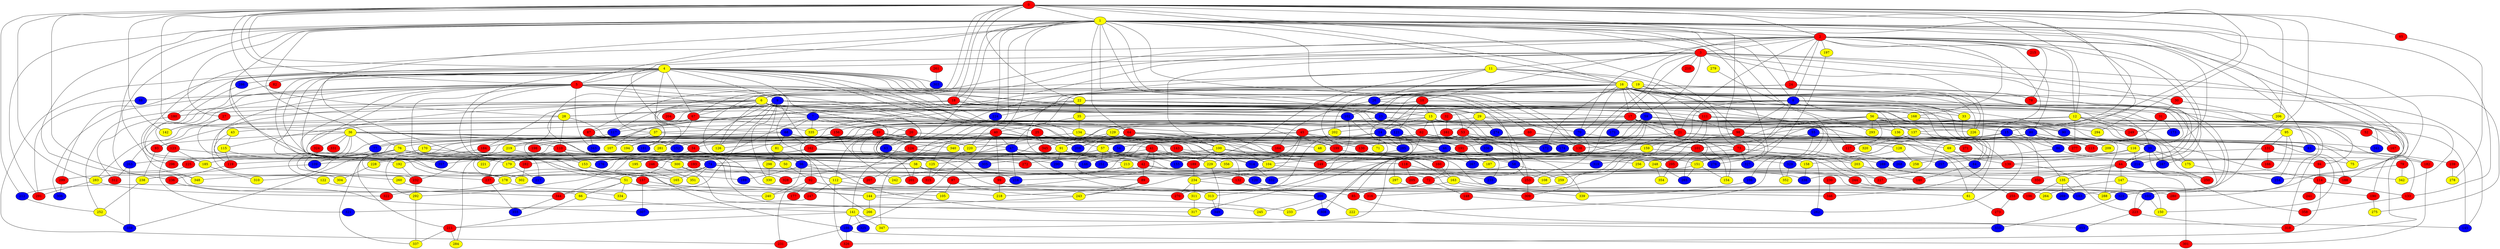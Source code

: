 graph {
0 [style = filled fillcolor = red];
1 [style = filled fillcolor = yellow];
2 [style = filled fillcolor = red];
3 [style = filled fillcolor = red];
4 [style = filled fillcolor = yellow];
5 [style = filled fillcolor = red];
6 [style = filled fillcolor = yellow];
7 [style = filled fillcolor = blue];
8 [style = filled fillcolor = blue];
9 [style = filled fillcolor = blue];
10 [style = filled fillcolor = red];
11 [style = filled fillcolor = yellow];
12 [style = filled fillcolor = yellow];
13 [style = filled fillcolor = yellow];
14 [style = filled fillcolor = blue];
15 [style = filled fillcolor = blue];
16 [style = filled fillcolor = yellow];
17 [style = filled fillcolor = red];
18 [style = filled fillcolor = red];
19 [style = filled fillcolor = yellow];
20 [style = filled fillcolor = red];
21 [style = filled fillcolor = red];
22 [style = filled fillcolor = yellow];
23 [style = filled fillcolor = blue];
24 [style = filled fillcolor = red];
25 [style = filled fillcolor = red];
26 [style = filled fillcolor = blue];
27 [style = filled fillcolor = red];
28 [style = filled fillcolor = yellow];
29 [style = filled fillcolor = yellow];
30 [style = filled fillcolor = red];
31 [style = filled fillcolor = red];
32 [style = filled fillcolor = red];
33 [style = filled fillcolor = yellow];
34 [style = filled fillcolor = red];
35 [style = filled fillcolor = yellow];
36 [style = filled fillcolor = yellow];
37 [style = filled fillcolor = yellow];
38 [style = filled fillcolor = yellow];
39 [style = filled fillcolor = blue];
40 [style = filled fillcolor = red];
41 [style = filled fillcolor = red];
42 [style = filled fillcolor = red];
43 [style = filled fillcolor = yellow];
44 [style = filled fillcolor = red];
45 [style = filled fillcolor = red];
46 [style = filled fillcolor = blue];
47 [style = filled fillcolor = blue];
48 [style = filled fillcolor = yellow];
49 [style = filled fillcolor = red];
50 [style = filled fillcolor = yellow];
51 [style = filled fillcolor = yellow];
52 [style = filled fillcolor = red];
53 [style = filled fillcolor = red];
54 [style = filled fillcolor = blue];
55 [style = filled fillcolor = blue];
56 [style = filled fillcolor = yellow];
57 [style = filled fillcolor = yellow];
58 [style = filled fillcolor = blue];
59 [style = filled fillcolor = blue];
60 [style = filled fillcolor = red];
61 [style = filled fillcolor = yellow];
62 [style = filled fillcolor = red];
63 [style = filled fillcolor = blue];
64 [style = filled fillcolor = red];
65 [style = filled fillcolor = red];
66 [style = filled fillcolor = yellow];
67 [style = filled fillcolor = red];
68 [style = filled fillcolor = blue];
69 [style = filled fillcolor = yellow];
70 [style = filled fillcolor = blue];
71 [style = filled fillcolor = yellow];
72 [style = filled fillcolor = red];
73 [style = filled fillcolor = red];
74 [style = filled fillcolor = blue];
75 [style = filled fillcolor = yellow];
76 [style = filled fillcolor = yellow];
77 [style = filled fillcolor = blue];
78 [style = filled fillcolor = red];
79 [style = filled fillcolor = red];
80 [style = filled fillcolor = blue];
81 [style = filled fillcolor = yellow];
82 [style = filled fillcolor = red];
83 [style = filled fillcolor = blue];
84 [style = filled fillcolor = blue];
85 [style = filled fillcolor = red];
86 [style = filled fillcolor = blue];
87 [style = filled fillcolor = red];
88 [style = filled fillcolor = blue];
89 [style = filled fillcolor = red];
90 [style = filled fillcolor = blue];
91 [style = filled fillcolor = yellow];
92 [style = filled fillcolor = red];
93 [style = filled fillcolor = red];
94 [style = filled fillcolor = red];
95 [style = filled fillcolor = yellow];
96 [style = filled fillcolor = blue];
97 [style = filled fillcolor = red];
98 [style = filled fillcolor = red];
99 [style = filled fillcolor = red];
100 [style = filled fillcolor = yellow];
101 [style = filled fillcolor = red];
102 [style = filled fillcolor = blue];
103 [style = filled fillcolor = blue];
104 [style = filled fillcolor = yellow];
105 [style = filled fillcolor = yellow];
106 [style = filled fillcolor = blue];
107 [style = filled fillcolor = yellow];
108 [style = filled fillcolor = yellow];
109 [style = filled fillcolor = blue];
110 [style = filled fillcolor = red];
111 [style = filled fillcolor = red];
112 [style = filled fillcolor = yellow];
113 [style = filled fillcolor = red];
114 [style = filled fillcolor = red];
115 [style = filled fillcolor = yellow];
116 [style = filled fillcolor = yellow];
117 [style = filled fillcolor = blue];
118 [style = filled fillcolor = red];
119 [style = filled fillcolor = red];
120 [style = filled fillcolor = blue];
121 [style = filled fillcolor = blue];
122 [style = filled fillcolor = yellow];
123 [style = filled fillcolor = red];
124 [style = filled fillcolor = red];
125 [style = filled fillcolor = yellow];
126 [style = filled fillcolor = yellow];
127 [style = filled fillcolor = red];
128 [style = filled fillcolor = yellow];
129 [style = filled fillcolor = yellow];
130 [style = filled fillcolor = red];
131 [style = filled fillcolor = red];
132 [style = filled fillcolor = red];
133 [style = filled fillcolor = red];
134 [style = filled fillcolor = yellow];
135 [style = filled fillcolor = yellow];
136 [style = filled fillcolor = yellow];
137 [style = filled fillcolor = yellow];
138 [style = filled fillcolor = red];
139 [style = filled fillcolor = red];
140 [style = filled fillcolor = red];
141 [style = filled fillcolor = yellow];
142 [style = filled fillcolor = yellow];
143 [style = filled fillcolor = red];
144 [style = filled fillcolor = yellow];
145 [style = filled fillcolor = blue];
146 [style = filled fillcolor = blue];
147 [style = filled fillcolor = yellow];
148 [style = filled fillcolor = red];
149 [style = filled fillcolor = red];
150 [style = filled fillcolor = yellow];
151 [style = filled fillcolor = yellow];
152 [style = filled fillcolor = blue];
153 [style = filled fillcolor = yellow];
154 [style = filled fillcolor = yellow];
155 [style = filled fillcolor = blue];
156 [style = filled fillcolor = red];
157 [style = filled fillcolor = red];
158 [style = filled fillcolor = yellow];
159 [style = filled fillcolor = yellow];
160 [style = filled fillcolor = red];
161 [style = filled fillcolor = red];
162 [style = filled fillcolor = red];
163 [style = filled fillcolor = yellow];
164 [style = filled fillcolor = red];
165 [style = filled fillcolor = yellow];
166 [style = filled fillcolor = red];
167 [style = filled fillcolor = red];
168 [style = filled fillcolor = yellow];
169 [style = filled fillcolor = blue];
170 [style = filled fillcolor = yellow];
171 [style = filled fillcolor = blue];
172 [style = filled fillcolor = blue];
173 [style = filled fillcolor = blue];
174 [style = filled fillcolor = blue];
175 [style = filled fillcolor = yellow];
176 [style = filled fillcolor = blue];
177 [style = filled fillcolor = red];
178 [style = filled fillcolor = yellow];
179 [style = filled fillcolor = yellow];
180 [style = filled fillcolor = red];
181 [style = filled fillcolor = blue];
182 [style = filled fillcolor = red];
183 [style = filled fillcolor = blue];
184 [style = filled fillcolor = red];
185 [style = filled fillcolor = yellow];
186 [style = filled fillcolor = blue];
187 [style = filled fillcolor = yellow];
188 [style = filled fillcolor = red];
189 [style = filled fillcolor = red];
190 [style = filled fillcolor = red];
191 [style = filled fillcolor = red];
192 [style = filled fillcolor = yellow];
193 [style = filled fillcolor = red];
194 [style = filled fillcolor = yellow];
195 [style = filled fillcolor = yellow];
196 [style = filled fillcolor = red];
197 [style = filled fillcolor = yellow];
198 [style = filled fillcolor = red];
199 [style = filled fillcolor = red];
200 [style = filled fillcolor = blue];
201 [style = filled fillcolor = red];
202 [style = filled fillcolor = yellow];
203 [style = filled fillcolor = yellow];
204 [style = filled fillcolor = red];
205 [style = filled fillcolor = red];
206 [style = filled fillcolor = yellow];
207 [style = filled fillcolor = red];
208 [style = filled fillcolor = blue];
209 [style = filled fillcolor = yellow];
210 [style = filled fillcolor = red];
211 [style = filled fillcolor = red];
212 [style = filled fillcolor = blue];
213 [style = filled fillcolor = yellow];
214 [style = filled fillcolor = blue];
215 [style = filled fillcolor = red];
216 [style = filled fillcolor = blue];
217 [style = filled fillcolor = blue];
218 [style = filled fillcolor = yellow];
219 [style = filled fillcolor = yellow];
220 [style = filled fillcolor = yellow];
221 [style = filled fillcolor = yellow];
222 [style = filled fillcolor = yellow];
223 [style = filled fillcolor = red];
224 [style = filled fillcolor = blue];
225 [style = filled fillcolor = red];
226 [style = filled fillcolor = yellow];
227 [style = filled fillcolor = red];
228 [style = filled fillcolor = yellow];
229 [style = filled fillcolor = yellow];
230 [style = filled fillcolor = red];
231 [style = filled fillcolor = red];
232 [style = filled fillcolor = red];
233 [style = filled fillcolor = yellow];
234 [style = filled fillcolor = yellow];
235 [style = filled fillcolor = blue];
236 [style = filled fillcolor = red];
237 [style = filled fillcolor = red];
238 [style = filled fillcolor = yellow];
239 [style = filled fillcolor = red];
240 [style = filled fillcolor = yellow];
241 [style = filled fillcolor = red];
242 [style = filled fillcolor = yellow];
243 [style = filled fillcolor = yellow];
244 [style = filled fillcolor = red];
245 [style = filled fillcolor = yellow];
246 [style = filled fillcolor = red];
247 [style = filled fillcolor = red];
248 [style = filled fillcolor = yellow];
249 [style = filled fillcolor = red];
250 [style = filled fillcolor = red];
251 [style = filled fillcolor = blue];
252 [style = filled fillcolor = yellow];
253 [style = filled fillcolor = red];
254 [style = filled fillcolor = blue];
255 [style = filled fillcolor = red];
256 [style = filled fillcolor = yellow];
257 [style = filled fillcolor = blue];
258 [style = filled fillcolor = yellow];
259 [style = filled fillcolor = yellow];
260 [style = filled fillcolor = yellow];
261 [style = filled fillcolor = red];
262 [style = filled fillcolor = blue];
263 [style = filled fillcolor = blue];
264 [style = filled fillcolor = yellow];
265 [style = filled fillcolor = blue];
266 [style = filled fillcolor = yellow];
267 [style = filled fillcolor = blue];
268 [style = filled fillcolor = blue];
269 [style = filled fillcolor = blue];
270 [style = filled fillcolor = red];
271 [style = filled fillcolor = red];
272 [style = filled fillcolor = red];
273 [style = filled fillcolor = red];
274 [style = filled fillcolor = blue];
275 [style = filled fillcolor = yellow];
276 [style = filled fillcolor = blue];
277 [style = filled fillcolor = red];
278 [style = filled fillcolor = yellow];
279 [style = filled fillcolor = yellow];
280 [style = filled fillcolor = red];
281 [style = filled fillcolor = yellow];
282 [style = filled fillcolor = red];
283 [style = filled fillcolor = yellow];
284 [style = filled fillcolor = yellow];
285 [style = filled fillcolor = blue];
286 [style = filled fillcolor = blue];
287 [style = filled fillcolor = blue];
288 [style = filled fillcolor = yellow];
289 [style = filled fillcolor = blue];
290 [style = filled fillcolor = blue];
291 [style = filled fillcolor = red];
292 [style = filled fillcolor = yellow];
293 [style = filled fillcolor = yellow];
294 [style = filled fillcolor = yellow];
295 [style = filled fillcolor = red];
296 [style = filled fillcolor = red];
297 [style = filled fillcolor = yellow];
298 [style = filled fillcolor = yellow];
299 [style = filled fillcolor = red];
300 [style = filled fillcolor = yellow];
301 [style = filled fillcolor = red];
302 [style = filled fillcolor = yellow];
303 [style = filled fillcolor = blue];
304 [style = filled fillcolor = yellow];
305 [style = filled fillcolor = blue];
306 [style = filled fillcolor = blue];
307 [style = filled fillcolor = blue];
308 [style = filled fillcolor = blue];
309 [style = filled fillcolor = red];
310 [style = filled fillcolor = yellow];
311 [style = filled fillcolor = yellow];
312 [style = filled fillcolor = red];
313 [style = filled fillcolor = yellow];
314 [style = filled fillcolor = blue];
315 [style = filled fillcolor = red];
316 [style = filled fillcolor = red];
317 [style = filled fillcolor = yellow];
318 [style = filled fillcolor = red];
319 [style = filled fillcolor = blue];
320 [style = filled fillcolor = yellow];
321 [style = filled fillcolor = blue];
322 [style = filled fillcolor = red];
323 [style = filled fillcolor = blue];
324 [style = filled fillcolor = red];
325 [style = filled fillcolor = blue];
326 [style = filled fillcolor = red];
327 [style = filled fillcolor = blue];
328 [style = filled fillcolor = red];
329 [style = filled fillcolor = blue];
330 [style = filled fillcolor = yellow];
331 [style = filled fillcolor = red];
332 [style = filled fillcolor = blue];
333 [style = filled fillcolor = blue];
334 [style = filled fillcolor = yellow];
335 [style = filled fillcolor = yellow];
336 [style = filled fillcolor = blue];
337 [style = filled fillcolor = yellow];
338 [style = filled fillcolor = blue];
339 [style = filled fillcolor = yellow];
340 [style = filled fillcolor = yellow];
341 [style = filled fillcolor = blue];
342 [style = filled fillcolor = yellow];
343 [style = filled fillcolor = blue];
344 [style = filled fillcolor = red];
345 [style = filled fillcolor = red];
346 [style = filled fillcolor = red];
347 [style = filled fillcolor = yellow];
348 [style = filled fillcolor = yellow];
349 [style = filled fillcolor = blue];
350 [style = filled fillcolor = red];
351 [style = filled fillcolor = yellow];
352 [style = filled fillcolor = yellow];
353 [style = filled fillcolor = blue];
354 [style = filled fillcolor = yellow];
355 [style = filled fillcolor = blue];
356 [style = filled fillcolor = yellow];
357 [style = filled fillcolor = blue];
358 [style = filled fillcolor = red];
359 [style = filled fillcolor = blue];
1 -- 68;
0 -- 12;
0 -- 15;
0 -- 16;
0 -- 18;
0 -- 22;
0 -- 28;
0 -- 36;
0 -- 65;
0 -- 66;
0 -- 98;
0 -- 105;
0 -- 137;
0 -- 142;
0 -- 206;
0 -- 212;
0 -- 249;
0 -- 6;
0 -- 5;
0 -- 4;
0 -- 2;
0 -- 1;
0 -- 256;
0 -- 283;
0 -- 294;
1 -- 2;
1 -- 3;
1 -- 5;
1 -- 8;
1 -- 15;
1 -- 16;
1 -- 18;
1 -- 23;
1 -- 24;
1 -- 27;
1 -- 40;
1 -- 60;
1 -- 63;
1 -- 64;
1 -- 72;
1 -- 74;
1 -- 76;
1 -- 79;
1 -- 116;
1 -- 125;
1 -- 133;
1 -- 138;
1 -- 153;
1 -- 224;
1 -- 236;
1 -- 280;
1 -- 291;
1 -- 295;
1 -- 296;
1 -- 323;
1 -- 327;
1 -- 348;
1 -- 352;
2 -- 3;
2 -- 6;
2 -- 8;
2 -- 10;
2 -- 12;
2 -- 21;
2 -- 24;
2 -- 61;
2 -- 67;
2 -- 70;
2 -- 78;
2 -- 80;
2 -- 83;
2 -- 168;
2 -- 192;
2 -- 197;
2 -- 214;
2 -- 215;
2 -- 287;
2 -- 341;
3 -- 4;
3 -- 7;
3 -- 11;
3 -- 17;
3 -- 30;
3 -- 44;
3 -- 75;
3 -- 100;
3 -- 179;
3 -- 199;
3 -- 210;
3 -- 253;
3 -- 275;
3 -- 279;
3 -- 338;
4 -- 5;
4 -- 9;
4 -- 25;
4 -- 37;
4 -- 45;
4 -- 53;
4 -- 57;
4 -- 58;
4 -- 67;
4 -- 82;
4 -- 100;
4 -- 102;
4 -- 154;
4 -- 157;
4 -- 180;
4 -- 181;
4 -- 231;
4 -- 240;
4 -- 245;
4 -- 282;
4 -- 286;
4 -- 299;
4 -- 303;
4 -- 333;
4 -- 357;
5 -- 6;
5 -- 7;
5 -- 13;
5 -- 29;
5 -- 33;
5 -- 51;
5 -- 88;
5 -- 96;
5 -- 123;
5 -- 134;
5 -- 142;
5 -- 176;
5 -- 178;
5 -- 193;
5 -- 270;
5 -- 306;
5 -- 314;
5 -- 343;
6 -- 7;
6 -- 17;
6 -- 20;
6 -- 27;
6 -- 39;
6 -- 67;
6 -- 102;
6 -- 126;
6 -- 136;
6 -- 168;
6 -- 194;
6 -- 199;
6 -- 217;
6 -- 252;
6 -- 304;
7 -- 43;
7 -- 49;
7 -- 58;
7 -- 64;
7 -- 68;
7 -- 90;
7 -- 91;
7 -- 103;
7 -- 115;
7 -- 195;
7 -- 251;
7 -- 263;
7 -- 335;
8 -- 31;
8 -- 32;
8 -- 35;
8 -- 39;
8 -- 45;
8 -- 90;
8 -- 98;
8 -- 113;
8 -- 159;
8 -- 232;
8 -- 262;
8 -- 319;
8 -- 326;
9 -- 13;
9 -- 14;
9 -- 28;
9 -- 34;
9 -- 84;
9 -- 111;
9 -- 126;
9 -- 175;
9 -- 184;
9 -- 191;
9 -- 216;
9 -- 219;
9 -- 266;
9 -- 281;
9 -- 322;
9 -- 330;
9 -- 340;
10 -- 13;
10 -- 14;
10 -- 28;
10 -- 51;
10 -- 121;
10 -- 167;
10 -- 188;
11 -- 16;
11 -- 19;
11 -- 26;
11 -- 42;
11 -- 73;
11 -- 87;
11 -- 155;
12 -- 37;
12 -- 48;
12 -- 94;
12 -- 162;
12 -- 202;
12 -- 249;
12 -- 250;
12 -- 277;
13 -- 14;
13 -- 15;
13 -- 46;
13 -- 52;
13 -- 62;
13 -- 92;
13 -- 156;
13 -- 182;
13 -- 246;
13 -- 257;
14 -- 71;
14 -- 77;
14 -- 101;
14 -- 139;
14 -- 164;
14 -- 285;
14 -- 297;
14 -- 329;
15 -- 34;
15 -- 151;
15 -- 277;
15 -- 350;
16 -- 17;
16 -- 21;
16 -- 23;
16 -- 26;
16 -- 33;
16 -- 38;
16 -- 47;
16 -- 59;
16 -- 70;
16 -- 71;
16 -- 78;
16 -- 81;
16 -- 84;
16 -- 95;
16 -- 141;
16 -- 145;
16 -- 172;
16 -- 202;
16 -- 220;
16 -- 223;
16 -- 226;
16 -- 265;
16 -- 288;
16 -- 346;
17 -- 21;
17 -- 93;
17 -- 125;
17 -- 136;
17 -- 137;
17 -- 154;
17 -- 162;
17 -- 171;
17 -- 294;
18 -- 23;
18 -- 36;
18 -- 101;
18 -- 107;
18 -- 127;
18 -- 204;
19 -- 22;
19 -- 78;
19 -- 102;
19 -- 111;
19 -- 183;
19 -- 222;
19 -- 332;
20 -- 48;
20 -- 63;
20 -- 112;
20 -- 124;
20 -- 132;
20 -- 201;
20 -- 219;
20 -- 302;
21 -- 39;
21 -- 126;
21 -- 128;
21 -- 308;
22 -- 33;
22 -- 35;
22 -- 98;
22 -- 180;
22 -- 209;
22 -- 224;
22 -- 335;
23 -- 61;
23 -- 62;
23 -- 117;
24 -- 26;
24 -- 44;
24 -- 117;
24 -- 226;
25 -- 208;
25 -- 345;
26 -- 29;
26 -- 164;
27 -- 142;
27 -- 178;
28 -- 34;
28 -- 110;
28 -- 283;
29 -- 45;
29 -- 53;
29 -- 70;
29 -- 274;
29 -- 318;
30 -- 31;
30 -- 342;
31 -- 69;
31 -- 173;
32 -- 91;
32 -- 161;
33 -- 135;
34 -- 38;
34 -- 50;
34 -- 292;
35 -- 40;
35 -- 134;
36 -- 42;
36 -- 47;
36 -- 77;
36 -- 83;
36 -- 93;
36 -- 110;
36 -- 122;
36 -- 143;
36 -- 260;
36 -- 324;
36 -- 331;
37 -- 77;
37 -- 107;
37 -- 229;
38 -- 72;
38 -- 97;
38 -- 201;
38 -- 301;
39 -- 44;
39 -- 175;
39 -- 250;
39 -- 251;
39 -- 287;
40 -- 41;
40 -- 46;
40 -- 47;
40 -- 99;
40 -- 124;
40 -- 186;
40 -- 194;
40 -- 196;
40 -- 207;
40 -- 262;
40 -- 292;
41 -- 42;
41 -- 74;
41 -- 144;
41 -- 160;
41 -- 229;
42 -- 51;
42 -- 89;
42 -- 108;
42 -- 120;
43 -- 115;
43 -- 119;
44 -- 97;
44 -- 108;
44 -- 135;
44 -- 147;
44 -- 188;
44 -- 350;
44 -- 358;
45 -- 57;
45 -- 69;
45 -- 130;
45 -- 138;
45 -- 229;
45 -- 234;
45 -- 281;
46 -- 58;
46 -- 94;
46 -- 228;
46 -- 323;
47 -- 85;
47 -- 118;
47 -- 179;
47 -- 189;
47 -- 195;
47 -- 216;
47 -- 244;
47 -- 319;
47 -- 344;
49 -- 76;
49 -- 113;
49 -- 220;
49 -- 228;
49 -- 290;
50 -- 92;
51 -- 61;
51 -- 66;
51 -- 144;
51 -- 334;
51 -- 344;
52 -- 167;
53 -- 54;
53 -- 91;
53 -- 114;
53 -- 253;
53 -- 336;
53 -- 339;
54 -- 305;
55 -- 75;
55 -- 106;
55 -- 138;
56 -- 90;
56 -- 101;
56 -- 127;
56 -- 137;
56 -- 161;
56 -- 248;
56 -- 287;
56 -- 288;
56 -- 293;
57 -- 104;
57 -- 160;
57 -- 193;
57 -- 251;
57 -- 256;
57 -- 296;
58 -- 243;
58 -- 253;
58 -- 259;
59 -- 80;
59 -- 86;
59 -- 104;
59 -- 129;
59 -- 140;
59 -- 174;
59 -- 191;
59 -- 249;
59 -- 259;
60 -- 69;
60 -- 112;
61 -- 273;
62 -- 85;
62 -- 146;
62 -- 172;
62 -- 174;
63 -- 146;
64 -- 72;
64 -- 83;
64 -- 89;
64 -- 100;
64 -- 104;
64 -- 208;
64 -- 340;
65 -- 278;
66 -- 141;
66 -- 211;
67 -- 87;
67 -- 117;
67 -- 121;
67 -- 181;
67 -- 335;
68 -- 81;
68 -- 143;
68 -- 162;
68 -- 188;
68 -- 198;
68 -- 211;
69 -- 75;
69 -- 84;
70 -- 73;
70 -- 313;
72 -- 85;
72 -- 148;
73 -- 185;
73 -- 203;
73 -- 327;
74 -- 112;
74 -- 165;
74 -- 183;
74 -- 237;
74 -- 342;
74 -- 348;
74 -- 351;
76 -- 125;
76 -- 263;
76 -- 272;
76 -- 300;
76 -- 310;
76 -- 359;
77 -- 109;
78 -- 206;
79 -- 254;
79 -- 342;
80 -- 86;
80 -- 113;
80 -- 127;
80 -- 209;
80 -- 220;
80 -- 341;
80 -- 347;
81 -- 96;
81 -- 298;
82 -- 185;
83 -- 239;
84 -- 140;
85 -- 353;
86 -- 182;
86 -- 257;
87 -- 152;
87 -- 343;
88 -- 291;
89 -- 218;
89 -- 243;
90 -- 116;
91 -- 119;
91 -- 163;
91 -- 290;
91 -- 314;
92 -- 103;
92 -- 177;
92 -- 231;
93 -- 238;
94 -- 114;
95 -- 131;
95 -- 227;
95 -- 254;
96 -- 132;
96 -- 169;
96 -- 207;
96 -- 240;
97 -- 105;
97 -- 243;
98 -- 149;
98 -- 151;
98 -- 152;
98 -- 258;
98 -- 271;
99 -- 200;
99 -- 218;
100 -- 109;
100 -- 149;
100 -- 151;
100 -- 189;
100 -- 248;
100 -- 282;
101 -- 276;
101 -- 295;
102 -- 149;
102 -- 285;
103 -- 150;
103 -- 223;
104 -- 178;
104 -- 227;
106 -- 339;
109 -- 238;
110 -- 144;
110 -- 153;
110 -- 158;
110 -- 221;
111 -- 145;
111 -- 226;
111 -- 309;
111 -- 316;
112 -- 190;
112 -- 247;
112 -- 326;
114 -- 133;
114 -- 241;
114 -- 318;
115 -- 119;
115 -- 357;
116 -- 139;
116 -- 214;
116 -- 317;
117 -- 232;
118 -- 205;
118 -- 235;
119 -- 236;
120 -- 316;
121 -- 133;
121 -- 184;
121 -- 235;
121 -- 285;
122 -- 344;
123 -- 165;
123 -- 185;
123 -- 321;
124 -- 155;
124 -- 237;
124 -- 246;
124 -- 264;
125 -- 315;
127 -- 268;
128 -- 258;
128 -- 329;
129 -- 199;
129 -- 208;
129 -- 345;
130 -- 187;
131 -- 150;
131 -- 158;
131 -- 166;
132 -- 200;
133 -- 358;
134 -- 164;
134 -- 191;
134 -- 328;
135 -- 183;
135 -- 196;
135 -- 269;
136 -- 255;
137 -- 139;
137 -- 320;
139 -- 223;
141 -- 145;
141 -- 186;
141 -- 211;
141 -- 325;
141 -- 347;
143 -- 203;
143 -- 356;
144 -- 233;
144 -- 266;
147 -- 150;
147 -- 264;
147 -- 323;
148 -- 262;
151 -- 154;
151 -- 216;
151 -- 265;
152 -- 176;
153 -- 169;
153 -- 186;
156 -- 170;
156 -- 242;
157 -- 218;
157 -- 307;
158 -- 338;
159 -- 227;
159 -- 272;
160 -- 163;
161 -- 181;
161 -- 289;
162 -- 165;
162 -- 225;
162 -- 338;
163 -- 240;
163 -- 280;
163 -- 339;
168 -- 190;
168 -- 233;
170 -- 213;
170 -- 237;
170 -- 337;
175 -- 254;
178 -- 212;
178 -- 313;
179 -- 217;
180 -- 312;
182 -- 301;
184 -- 192;
185 -- 310;
186 -- 231;
186 -- 301;
186 -- 326;
189 -- 234;
190 -- 275;
191 -- 267;
192 -- 232;
193 -- 299;
193 -- 332;
197 -- 276;
199 -- 267;
200 -- 222;
200 -- 245;
200 -- 308;
202 -- 270;
203 -- 250;
211 -- 284;
211 -- 337;
212 -- 252;
213 -- 242;
213 -- 244;
219 -- 284;
219 -- 305;
220 -- 315;
223 -- 318;
223 -- 353;
224 -- 347;
225 -- 283;
228 -- 304;
229 -- 349;
230 -- 346;
232 -- 292;
234 -- 270;
234 -- 311;
234 -- 346;
236 -- 307;
237 -- 355;
238 -- 252;
239 -- 278;
243 -- 307;
244 -- 288;
246 -- 351;
247 -- 321;
248 -- 265;
248 -- 354;
252 -- 359;
253 -- 309;
255 -- 273;
260 -- 334;
261 -- 303;
263 -- 312;
263 -- 359;
273 -- 333;
279 -- 293;
281 -- 357;
282 -- 302;
283 -- 291;
283 -- 322;
285 -- 314;
286 -- 348;
289 -- 350;
292 -- 337;
295 -- 354;
297 -- 309;
298 -- 330;
299 -- 306;
300 -- 317;
300 -- 328;
311 -- 317;
313 -- 349;
314 -- 332;
323 -- 333;
329 -- 352;
344 -- 355;
}
